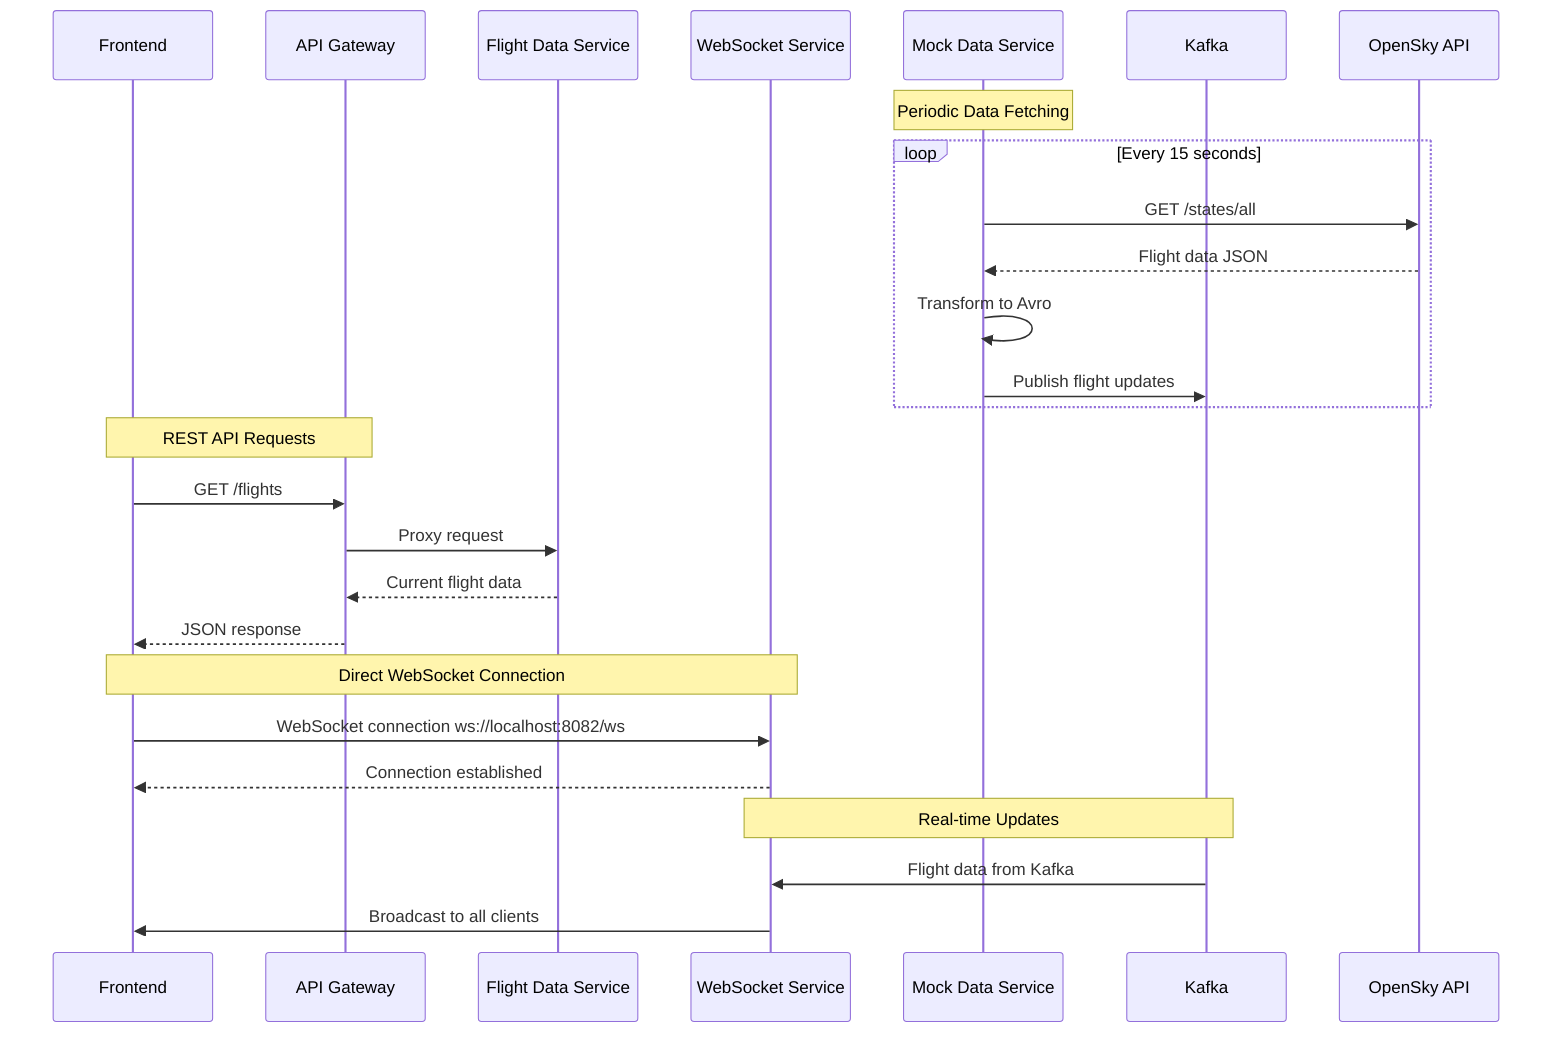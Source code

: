 sequenceDiagram
    participant F as Frontend
    participant G as API Gateway
    participant FDS as Flight Data Service
    participant WS as WebSocket Service
    participant MDS as Mock Data Service
    participant K as Kafka
    participant API as OpenSky API
    
    Note over MDS: Periodic Data Fetching
    loop Every 15 seconds
        MDS->>API: GET /states/all
        API-->>MDS: Flight data JSON
        MDS->>MDS: Transform to Avro
        MDS->>K: Publish flight updates
    end
    
    Note over F,G: REST API Requests
    F->>G: GET /flights
    G->>FDS: Proxy request
    FDS-->>G: Current flight data
    G-->>F: JSON response
    
    Note over F,WS: Direct WebSocket Connection
    F->>WS: WebSocket connection ws://localhost:8082/ws
    WS-->>F: Connection established
    
    Note over K,WS: Real-time Updates
    K->>WS: Flight data from Kafka
    WS->>F: Broadcast to all clients